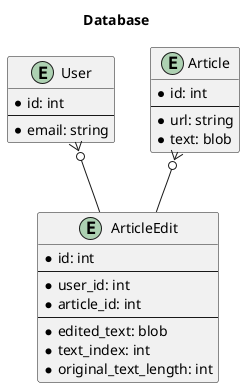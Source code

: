 @startuml database

title Database

Entity User {
  * id: int
  ---
  * email: string
}

Entity Article {
  * id: int
  ---
  * url: string
  * text: blob
}

Entity ArticleEdit {
  * id: int
  ---
  * user_id: int
  * article_id: int
  ---
  * edited_text: blob
  * text_index: int
  * original_text_length: int
}

User }o-- ArticleEdit
Article }o-- ArticleEdit

@enduml
